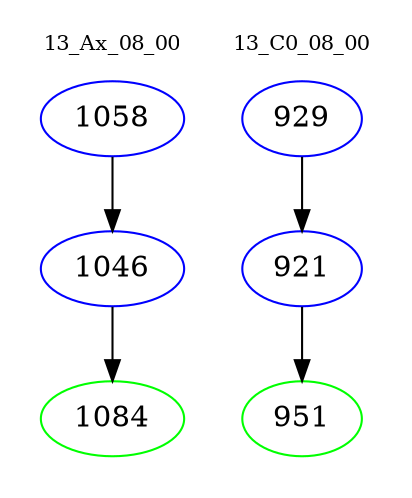 digraph{
subgraph cluster_0 {
color = white
label = "13_Ax_08_00";
fontsize=10;
T0_1058 [label="1058", color="blue"]
T0_1058 -> T0_1046 [color="black"]
T0_1046 [label="1046", color="blue"]
T0_1046 -> T0_1084 [color="black"]
T0_1084 [label="1084", color="green"]
}
subgraph cluster_1 {
color = white
label = "13_C0_08_00";
fontsize=10;
T1_929 [label="929", color="blue"]
T1_929 -> T1_921 [color="black"]
T1_921 [label="921", color="blue"]
T1_921 -> T1_951 [color="black"]
T1_951 [label="951", color="green"]
}
}
